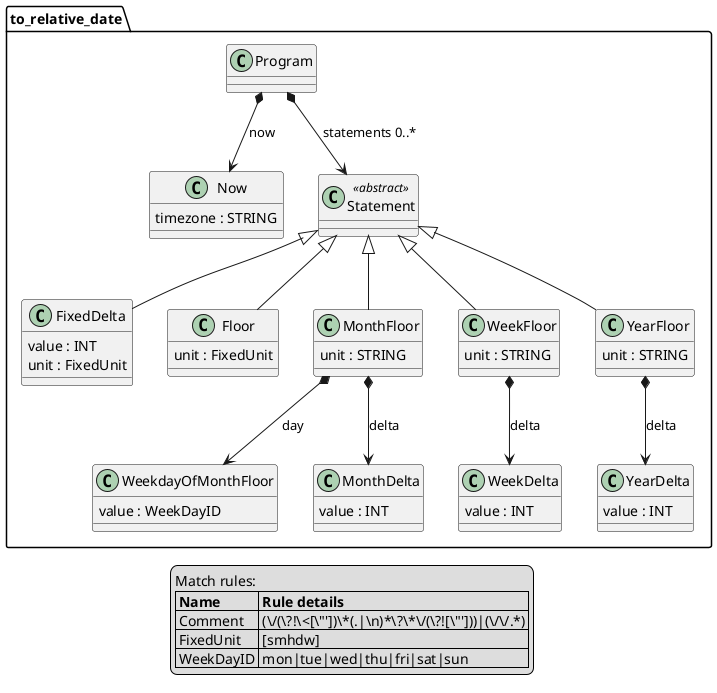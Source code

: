 @startuml
set namespaceSeparator .


class to_relative_date.Program  {
}


class to_relative_date.Now  {
  timezone : STRING
}


class to_relative_date.Statement <<abstract>> {
}


class to_relative_date.FixedDelta  {
  value : INT
  unit : FixedUnit
}


class to_relative_date.Floor  {
  unit : FixedUnit
}


class to_relative_date.WeekdayOfMonthFloor  {
  value : WeekDayID
}


class to_relative_date.MonthDelta  {
  value : INT
}


class to_relative_date.MonthFloor  {
  unit : STRING
}


class to_relative_date.WeekDelta  {
  value : INT
}


class to_relative_date.WeekFloor  {
  unit : STRING
}


class to_relative_date.YearDelta  {
  value : INT
}


class to_relative_date.YearFloor  {
  unit : STRING
}


to_relative_date.Program *--> to_relative_date.Now: now
to_relative_date.Program *--> to_relative_date.Statement: statements 0..*
to_relative_date.Statement <|-- to_relative_date.MonthFloor
to_relative_date.Statement <|-- to_relative_date.WeekFloor
to_relative_date.Statement <|-- to_relative_date.YearFloor
to_relative_date.Statement <|-- to_relative_date.FixedDelta
to_relative_date.Statement <|-- to_relative_date.Floor
to_relative_date.MonthFloor *--> to_relative_date.MonthDelta: delta
to_relative_date.MonthFloor *--> to_relative_date.WeekdayOfMonthFloor: day
to_relative_date.WeekFloor *--> to_relative_date.WeekDelta: delta
to_relative_date.YearFloor *--> to_relative_date.YearDelta: delta

legend
  Match rules:
  |= Name  |= Rule details |
  | Comment | (\\/(\?!\<[\"'])\\*(.\|\\n)*\?\\*\\/(\?![\"']))\|(\\/\\/.*) |
  | FixedUnit | [smhdw] |
  | WeekDayID | mon\|tue\|wed\|thu\|fri\|sat\|sun |
end legend

@enduml

